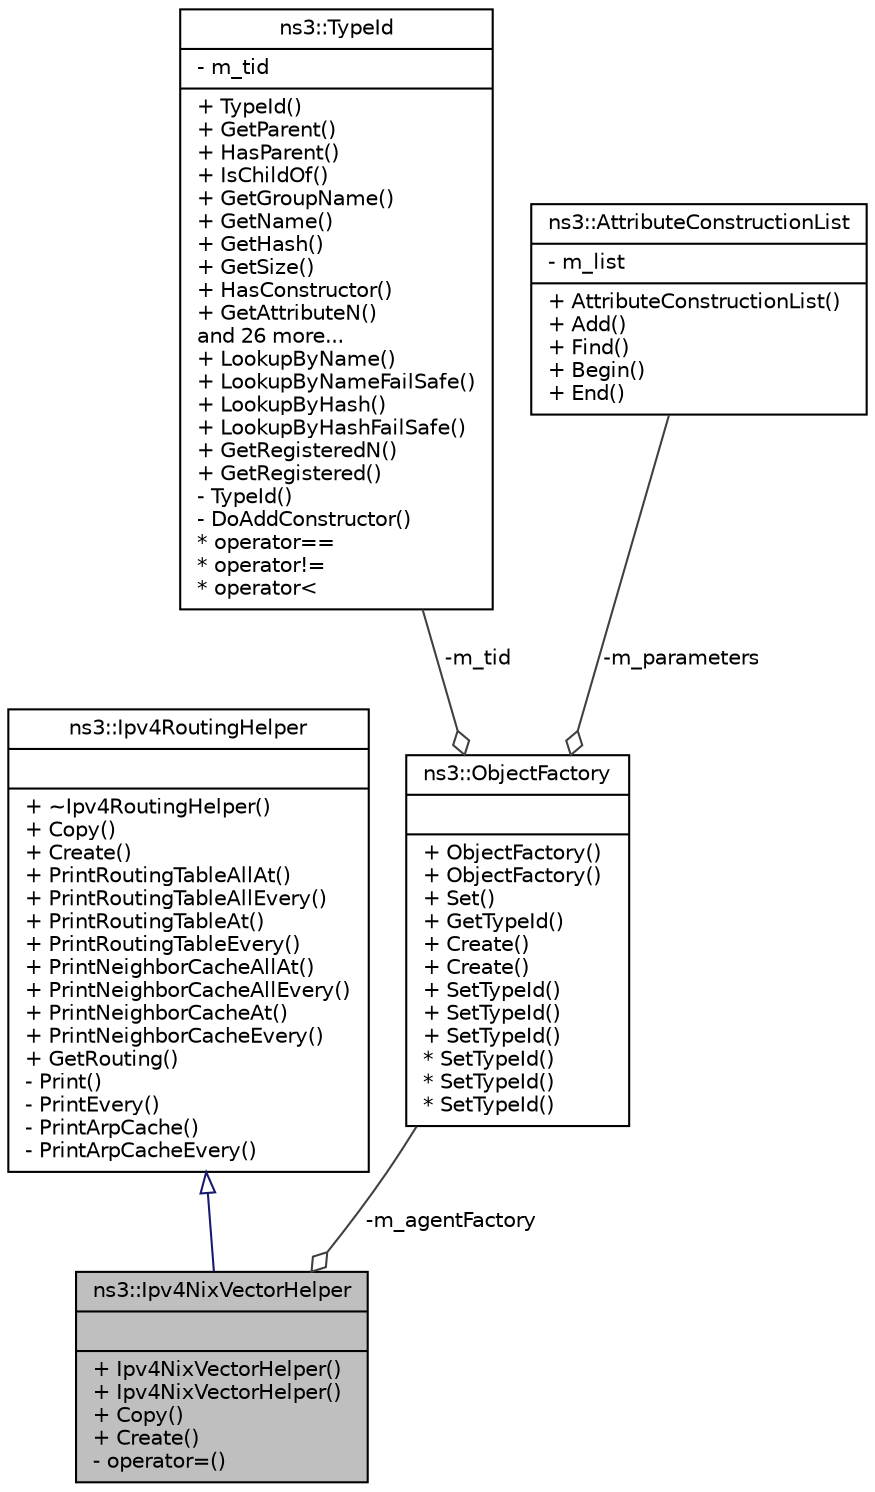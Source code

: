 digraph "ns3::Ipv4NixVectorHelper"
{
  edge [fontname="Helvetica",fontsize="10",labelfontname="Helvetica",labelfontsize="10"];
  node [fontname="Helvetica",fontsize="10",shape=record];
  Node1 [label="{ns3::Ipv4NixVectorHelper\n||+ Ipv4NixVectorHelper()\l+ Ipv4NixVectorHelper()\l+ Copy()\l+ Create()\l- operator=()\l}",height=0.2,width=0.4,color="black", fillcolor="grey75", style="filled", fontcolor="black"];
  Node2 -> Node1 [dir="back",color="midnightblue",fontsize="10",style="solid",arrowtail="onormal"];
  Node2 [label="{ns3::Ipv4RoutingHelper\n||+ ~Ipv4RoutingHelper()\l+ Copy()\l+ Create()\l+ PrintRoutingTableAllAt()\l+ PrintRoutingTableAllEvery()\l+ PrintRoutingTableAt()\l+ PrintRoutingTableEvery()\l+ PrintNeighborCacheAllAt()\l+ PrintNeighborCacheAllEvery()\l+ PrintNeighborCacheAt()\l+ PrintNeighborCacheEvery()\l+ GetRouting()\l- Print()\l- PrintEvery()\l- PrintArpCache()\l- PrintArpCacheEvery()\l}",height=0.2,width=0.4,color="black", fillcolor="white", style="filled",URL="$df/d4e/classns3_1_1Ipv4RoutingHelper.html",tooltip="a factory to create ns3::Ipv4RoutingProtocol objects "];
  Node3 -> Node1 [color="grey25",fontsize="10",style="solid",label=" -m_agentFactory" ,arrowhead="odiamond"];
  Node3 [label="{ns3::ObjectFactory\n||+ ObjectFactory()\l+ ObjectFactory()\l+ Set()\l+ GetTypeId()\l+ Create()\l+ Create()\l+ SetTypeId()\l+ SetTypeId()\l+ SetTypeId()\l* SetTypeId()\l* SetTypeId()\l* SetTypeId()\l}",height=0.2,width=0.4,color="black", fillcolor="white", style="filled",URL="$d5/d0d/classns3_1_1ObjectFactory.html",tooltip="Instantiate subclasses of ns3::Object. "];
  Node4 -> Node3 [color="grey25",fontsize="10",style="solid",label=" -m_tid" ,arrowhead="odiamond"];
  Node4 [label="{ns3::TypeId\n|- m_tid\l|+ TypeId()\l+ GetParent()\l+ HasParent()\l+ IsChildOf()\l+ GetGroupName()\l+ GetName()\l+ GetHash()\l+ GetSize()\l+ HasConstructor()\l+ GetAttributeN()\land 26 more...\l+ LookupByName()\l+ LookupByNameFailSafe()\l+ LookupByHash()\l+ LookupByHashFailSafe()\l+ GetRegisteredN()\l+ GetRegistered()\l- TypeId()\l- DoAddConstructor()\l* operator==\l* operator!=\l* operator\<\l}",height=0.2,width=0.4,color="black", fillcolor="white", style="filled",URL="$d6/d11/classns3_1_1TypeId.html",tooltip="a unique identifier for an interface. "];
  Node5 -> Node3 [color="grey25",fontsize="10",style="solid",label=" -m_parameters" ,arrowhead="odiamond"];
  Node5 [label="{ns3::AttributeConstructionList\n|- m_list\l|+ AttributeConstructionList()\l+ Add()\l+ Find()\l+ Begin()\l+ End()\l}",height=0.2,width=0.4,color="black", fillcolor="white", style="filled",URL="$d3/df3/classns3_1_1AttributeConstructionList.html"];
}
